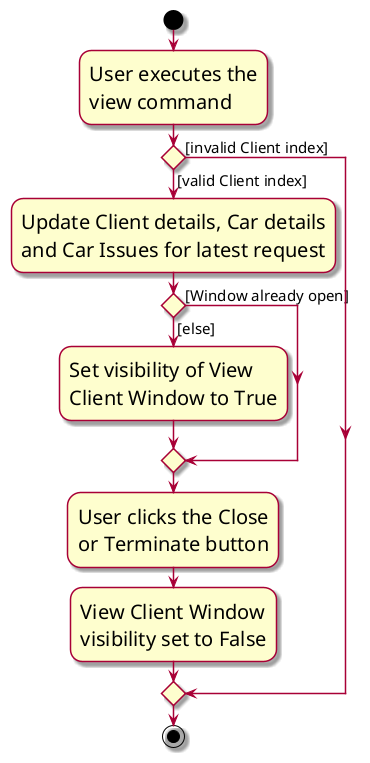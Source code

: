 @startuml
skin rose
skinparam ActivityFontSize 20
skinparam ArrowFontSize 15
start
:User executes the
view command;

if () then ([valid Client index])
    :Update Client details, Car details
    and Car Issues for latest request;

    if () then ([Window already open])
    else ([else])
        :Set visibility of View
        Client Window to True;
    endif

:User clicks the Close
or Terminate button;
:View Client Window
visibility set to False;

else ([invalid Client index])
endif
stop
@enduml
